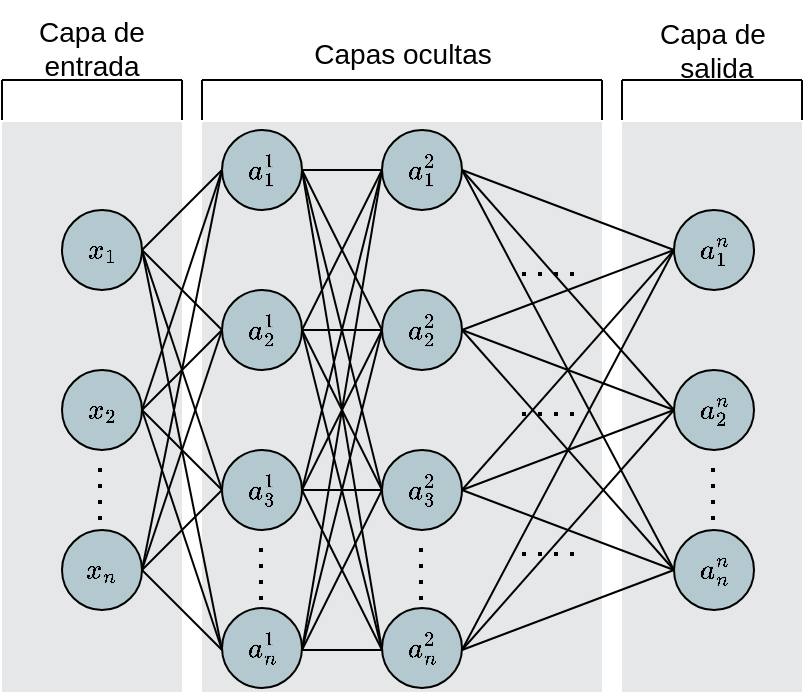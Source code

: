 <mxfile version="24.7.6">
  <diagram name="Page-1" id="iY9h923-xnfuU6ivVs_U">
    <mxGraphModel dx="817" dy="673" grid="1" gridSize="10" guides="1" tooltips="1" connect="1" arrows="1" fold="1" page="1" pageScale="1" pageWidth="70" pageHeight="120" math="1" shadow="0">
      <root>
        <mxCell id="0" />
        <mxCell id="1" parent="0" />
        <mxCell id="JzDGmX90MIqG7xjUh9-E-8" value="" style="rounded=0;whiteSpace=wrap;html=1;fillColor=#e6e7e8;strokeColor=none;" vertex="1" parent="1">
          <mxGeometry x="140" y="-295" width="90" height="285" as="geometry" />
        </mxCell>
        <mxCell id="JzDGmX90MIqG7xjUh9-E-7" value="" style="rounded=0;whiteSpace=wrap;html=1;fillColor=#e6e7e8;strokeColor=none;" vertex="1" parent="1">
          <mxGeometry x="-70" y="-295" width="200" height="285" as="geometry" />
        </mxCell>
        <mxCell id="JzDGmX90MIqG7xjUh9-E-6" value="" style="rounded=0;whiteSpace=wrap;html=1;fillColor=#e6e7e8;strokeColor=none;" vertex="1" parent="1">
          <mxGeometry x="-170" y="-295" width="90" height="285" as="geometry" />
        </mxCell>
        <mxCell id="hw2e2iY90Wc657Rlc0dh-1" value="$$a_n^1$$" style="ellipse;whiteSpace=wrap;html=1;aspect=fixed;fillColor=#b3c8cf;" parent="1" vertex="1">
          <mxGeometry x="-60" y="-52" width="40" height="40" as="geometry" />
        </mxCell>
        <mxCell id="hw2e2iY90Wc657Rlc0dh-2" value="$$a_3^1$$" style="ellipse;whiteSpace=wrap;html=1;aspect=fixed;fillColor=#b3c8cf;" parent="1" vertex="1">
          <mxGeometry x="-60" y="-131" width="40" height="40" as="geometry" />
        </mxCell>
        <mxCell id="hw2e2iY90Wc657Rlc0dh-3" value="$$a_2^1$$" style="ellipse;whiteSpace=wrap;html=1;aspect=fixed;fillColor=#b3c8cf;" parent="1" vertex="1">
          <mxGeometry x="-60" y="-211" width="40" height="40" as="geometry" />
        </mxCell>
        <mxCell id="hw2e2iY90Wc657Rlc0dh-4" value="$$a_1^1$$" style="ellipse;whiteSpace=wrap;html=1;aspect=fixed;fillColor=#b3c8cf;" parent="1" vertex="1">
          <mxGeometry x="-60" y="-291" width="40" height="40" as="geometry" />
        </mxCell>
        <mxCell id="hw2e2iY90Wc657Rlc0dh-5" value="$$x_n$$" style="ellipse;whiteSpace=wrap;html=1;aspect=fixed;fillColor=#b3c8cf;" parent="1" vertex="1">
          <mxGeometry x="-140" y="-91" width="40" height="40" as="geometry" />
        </mxCell>
        <mxCell id="hw2e2iY90Wc657Rlc0dh-6" value="$$x_2$$" style="ellipse;whiteSpace=wrap;html=1;aspect=fixed;fillColor=#b3c8cf;" parent="1" vertex="1">
          <mxGeometry x="-140" y="-171" width="40" height="40" as="geometry" />
        </mxCell>
        <mxCell id="hw2e2iY90Wc657Rlc0dh-7" value="$$x_1$$" style="ellipse;whiteSpace=wrap;html=1;aspect=fixed;fillColor=#b3c8cf;" parent="1" vertex="1">
          <mxGeometry x="-140" y="-251" width="40" height="40" as="geometry" />
        </mxCell>
        <mxCell id="hw2e2iY90Wc657Rlc0dh-8" value="$$a_n^2$$" style="ellipse;whiteSpace=wrap;html=1;aspect=fixed;fillColor=#b3c8cf;" parent="1" vertex="1">
          <mxGeometry x="20" y="-52" width="40" height="40" as="geometry" />
        </mxCell>
        <mxCell id="hw2e2iY90Wc657Rlc0dh-9" value="$$a_3^2$$" style="ellipse;whiteSpace=wrap;html=1;aspect=fixed;fillColor=#b3c8cf;" parent="1" vertex="1">
          <mxGeometry x="20" y="-131" width="40" height="40" as="geometry" />
        </mxCell>
        <mxCell id="hw2e2iY90Wc657Rlc0dh-10" value="$$a_2^2$$" style="ellipse;whiteSpace=wrap;html=1;aspect=fixed;fillColor=#b3c8cf;" parent="1" vertex="1">
          <mxGeometry x="20" y="-211" width="40" height="40" as="geometry" />
        </mxCell>
        <mxCell id="hw2e2iY90Wc657Rlc0dh-11" value="$$a_1^2$$" style="ellipse;whiteSpace=wrap;html=1;aspect=fixed;fillColor=#b3c8cf;" parent="1" vertex="1">
          <mxGeometry x="20" y="-291" width="40" height="40" as="geometry" />
        </mxCell>
        <mxCell id="hw2e2iY90Wc657Rlc0dh-12" value="$$a_1^n$$" style="ellipse;whiteSpace=wrap;html=1;aspect=fixed;fillColor=#b3c8cf;" parent="1" vertex="1">
          <mxGeometry x="166" y="-251" width="40" height="40" as="geometry" />
        </mxCell>
        <mxCell id="hw2e2iY90Wc657Rlc0dh-13" value="$$a_2^n$$" style="ellipse;whiteSpace=wrap;html=1;aspect=fixed;fillColor=#b3c8cf;" parent="1" vertex="1">
          <mxGeometry x="166" y="-171" width="40" height="40" as="geometry" />
        </mxCell>
        <mxCell id="hw2e2iY90Wc657Rlc0dh-14" value="" style="endArrow=none;html=1;rounded=0;exitX=1;exitY=0.5;exitDx=0;exitDy=0;entryX=0;entryY=0.5;entryDx=0;entryDy=0;endFill=0;" parent="1" source="hw2e2iY90Wc657Rlc0dh-7" target="hw2e2iY90Wc657Rlc0dh-4" edge="1">
          <mxGeometry width="50" height="50" relative="1" as="geometry">
            <mxPoint x="-100" y="-221" as="sourcePoint" />
            <mxPoint x="-50" y="-271" as="targetPoint" />
          </mxGeometry>
        </mxCell>
        <mxCell id="hw2e2iY90Wc657Rlc0dh-15" value="" style="endArrow=none;html=1;rounded=0;exitX=1;exitY=0.5;exitDx=0;exitDy=0;entryX=0;entryY=0.5;entryDx=0;entryDy=0;endFill=0;" parent="1" source="hw2e2iY90Wc657Rlc0dh-6" target="hw2e2iY90Wc657Rlc0dh-4" edge="1">
          <mxGeometry width="50" height="50" relative="1" as="geometry">
            <mxPoint x="-100" y="-151" as="sourcePoint" />
            <mxPoint x="-80" y="-231" as="targetPoint" />
          </mxGeometry>
        </mxCell>
        <mxCell id="hw2e2iY90Wc657Rlc0dh-16" value="" style="endArrow=none;html=1;rounded=0;exitX=1;exitY=0.5;exitDx=0;exitDy=0;entryX=0;entryY=0.5;entryDx=0;entryDy=0;endFill=0;" parent="1" source="hw2e2iY90Wc657Rlc0dh-5" target="hw2e2iY90Wc657Rlc0dh-4" edge="1">
          <mxGeometry width="50" height="50" relative="1" as="geometry">
            <mxPoint x="-100" y="-151" as="sourcePoint" />
            <mxPoint x="-60" y="-191" as="targetPoint" />
          </mxGeometry>
        </mxCell>
        <mxCell id="hw2e2iY90Wc657Rlc0dh-17" value="" style="endArrow=none;html=1;rounded=0;entryX=0;entryY=0.5;entryDx=0;entryDy=0;exitX=1;exitY=0.5;exitDx=0;exitDy=0;endFill=0;" parent="1" source="hw2e2iY90Wc657Rlc0dh-7" target="hw2e2iY90Wc657Rlc0dh-3" edge="1">
          <mxGeometry width="50" height="50" relative="1" as="geometry">
            <mxPoint x="-50" y="-121" as="sourcePoint" />
            <mxPoint y="-171" as="targetPoint" />
          </mxGeometry>
        </mxCell>
        <mxCell id="hw2e2iY90Wc657Rlc0dh-18" value="" style="endArrow=none;html=1;rounded=0;exitX=1;exitY=0.5;exitDx=0;exitDy=0;entryX=0;entryY=0.5;entryDx=0;entryDy=0;endFill=0;" parent="1" source="hw2e2iY90Wc657Rlc0dh-6" target="hw2e2iY90Wc657Rlc0dh-3" edge="1">
          <mxGeometry width="50" height="50" relative="1" as="geometry">
            <mxPoint x="-100" y="-141" as="sourcePoint" />
            <mxPoint x="-60" y="-181" as="targetPoint" />
          </mxGeometry>
        </mxCell>
        <mxCell id="hw2e2iY90Wc657Rlc0dh-19" value="" style="endArrow=none;html=1;rounded=0;exitX=1;exitY=0.5;exitDx=0;exitDy=0;entryX=0;entryY=0.5;entryDx=0;entryDy=0;endFill=0;" parent="1" source="hw2e2iY90Wc657Rlc0dh-5" target="hw2e2iY90Wc657Rlc0dh-3" edge="1">
          <mxGeometry width="50" height="50" relative="1" as="geometry">
            <mxPoint x="-90" y="-121" as="sourcePoint" />
            <mxPoint x="-50" y="-161" as="targetPoint" />
          </mxGeometry>
        </mxCell>
        <mxCell id="hw2e2iY90Wc657Rlc0dh-20" value="" style="endArrow=none;html=1;rounded=0;exitX=1;exitY=0.5;exitDx=0;exitDy=0;entryX=0;entryY=0.5;entryDx=0;entryDy=0;endFill=0;" parent="1" source="hw2e2iY90Wc657Rlc0dh-5" target="hw2e2iY90Wc657Rlc0dh-2" edge="1">
          <mxGeometry width="50" height="50" relative="1" as="geometry">
            <mxPoint x="-100" y="-51" as="sourcePoint" />
            <mxPoint x="-60" y="-91" as="targetPoint" />
          </mxGeometry>
        </mxCell>
        <mxCell id="hw2e2iY90Wc657Rlc0dh-21" value="" style="endArrow=none;html=1;rounded=0;exitX=1;exitY=0.5;exitDx=0;exitDy=0;entryX=0;entryY=0.5;entryDx=0;entryDy=0;endFill=0;" parent="1" source="hw2e2iY90Wc657Rlc0dh-7" target="hw2e2iY90Wc657Rlc0dh-2" edge="1">
          <mxGeometry width="50" height="50" relative="1" as="geometry">
            <mxPoint x="-80" y="-221" as="sourcePoint" />
            <mxPoint x="-40" y="-261" as="targetPoint" />
          </mxGeometry>
        </mxCell>
        <mxCell id="hw2e2iY90Wc657Rlc0dh-22" value="" style="endArrow=none;html=1;rounded=0;exitX=1;exitY=0.5;exitDx=0;exitDy=0;entryX=0;entryY=0.5;entryDx=0;entryDy=0;endFill=0;" parent="1" source="hw2e2iY90Wc657Rlc0dh-7" edge="1">
          <mxGeometry width="50" height="50" relative="1" as="geometry">
            <mxPoint x="-50" y="-221" as="sourcePoint" />
            <mxPoint x="-60.0" y="-31" as="targetPoint" />
          </mxGeometry>
        </mxCell>
        <mxCell id="hw2e2iY90Wc657Rlc0dh-23" value="" style="endArrow=none;html=1;rounded=0;exitX=1;exitY=0.5;exitDx=0;exitDy=0;entryX=0;entryY=0.5;entryDx=0;entryDy=0;endFill=0;" parent="1" source="hw2e2iY90Wc657Rlc0dh-5" edge="1">
          <mxGeometry width="50" height="50" relative="1" as="geometry">
            <mxPoint x="-90" y="-51" as="sourcePoint" />
            <mxPoint x="-60.0" y="-31" as="targetPoint" />
          </mxGeometry>
        </mxCell>
        <mxCell id="hw2e2iY90Wc657Rlc0dh-24" value="" style="endArrow=none;html=1;rounded=0;exitX=1;exitY=0.5;exitDx=0;exitDy=0;entryX=0;entryY=0.5;entryDx=0;entryDy=0;endFill=0;" parent="1" source="hw2e2iY90Wc657Rlc0dh-6" target="hw2e2iY90Wc657Rlc0dh-2" edge="1">
          <mxGeometry width="50" height="50" relative="1" as="geometry">
            <mxPoint x="-90" y="-141" as="sourcePoint" />
            <mxPoint x="-50" y="-181" as="targetPoint" />
          </mxGeometry>
        </mxCell>
        <mxCell id="hw2e2iY90Wc657Rlc0dh-25" value="" style="endArrow=none;html=1;rounded=0;exitX=1;exitY=0.5;exitDx=0;exitDy=0;entryX=0;entryY=0.5;entryDx=0;entryDy=0;endFill=0;" parent="1" source="hw2e2iY90Wc657Rlc0dh-6" edge="1">
          <mxGeometry width="50" height="50" relative="1" as="geometry">
            <mxPoint y="-131" as="sourcePoint" />
            <mxPoint x="-60.0" y="-31" as="targetPoint" />
          </mxGeometry>
        </mxCell>
        <mxCell id="hw2e2iY90Wc657Rlc0dh-26" value="" style="endArrow=none;html=1;rounded=0;entryX=0;entryY=0.5;entryDx=0;entryDy=0;exitX=1;exitY=0.5;exitDx=0;exitDy=0;" parent="1" source="hw2e2iY90Wc657Rlc0dh-4" target="hw2e2iY90Wc657Rlc0dh-11" edge="1">
          <mxGeometry width="50" height="50" relative="1" as="geometry">
            <mxPoint x="-40" y="-211" as="sourcePoint" />
            <mxPoint x="10" y="-261" as="targetPoint" />
          </mxGeometry>
        </mxCell>
        <mxCell id="hw2e2iY90Wc657Rlc0dh-27" value="" style="endArrow=none;html=1;rounded=0;entryX=0;entryY=0.5;entryDx=0;entryDy=0;exitX=1;exitY=0.5;exitDx=0;exitDy=0;" parent="1" source="hw2e2iY90Wc657Rlc0dh-4" target="hw2e2iY90Wc657Rlc0dh-10" edge="1">
          <mxGeometry width="50" height="50" relative="1" as="geometry">
            <mxPoint x="-10" y="-261" as="sourcePoint" />
            <mxPoint x="30" y="-261" as="targetPoint" />
          </mxGeometry>
        </mxCell>
        <mxCell id="hw2e2iY90Wc657Rlc0dh-28" value="" style="endArrow=none;html=1;rounded=0;entryX=0;entryY=0.5;entryDx=0;entryDy=0;exitX=1;exitY=0.5;exitDx=0;exitDy=0;" parent="1" source="hw2e2iY90Wc657Rlc0dh-4" target="hw2e2iY90Wc657Rlc0dh-9" edge="1">
          <mxGeometry width="50" height="50" relative="1" as="geometry">
            <mxPoint y="-251" as="sourcePoint" />
            <mxPoint x="40" y="-251" as="targetPoint" />
          </mxGeometry>
        </mxCell>
        <mxCell id="hw2e2iY90Wc657Rlc0dh-29" value="" style="endArrow=none;html=1;rounded=0;entryX=0;entryY=0.5;entryDx=0;entryDy=0;exitX=1;exitY=0.5;exitDx=0;exitDy=0;" parent="1" source="hw2e2iY90Wc657Rlc0dh-4" edge="1">
          <mxGeometry width="50" height="50" relative="1" as="geometry">
            <mxPoint x="10" y="-241" as="sourcePoint" />
            <mxPoint x="20" y="-31" as="targetPoint" />
          </mxGeometry>
        </mxCell>
        <mxCell id="hw2e2iY90Wc657Rlc0dh-30" value="" style="endArrow=none;html=1;rounded=0;entryX=0;entryY=0.5;entryDx=0;entryDy=0;exitX=1;exitY=0.5;exitDx=0;exitDy=0;" parent="1" source="hw2e2iY90Wc657Rlc0dh-3" target="hw2e2iY90Wc657Rlc0dh-11" edge="1">
          <mxGeometry width="50" height="50" relative="1" as="geometry">
            <mxPoint x="-10" y="-191.5" as="sourcePoint" />
            <mxPoint x="30" y="-191.5" as="targetPoint" />
          </mxGeometry>
        </mxCell>
        <mxCell id="hw2e2iY90Wc657Rlc0dh-31" value="" style="endArrow=none;html=1;rounded=0;exitX=1;exitY=0.5;exitDx=0;exitDy=0;entryX=0;entryY=0.5;entryDx=0;entryDy=0;" parent="1" source="hw2e2iY90Wc657Rlc0dh-3" target="hw2e2iY90Wc657Rlc0dh-10" edge="1">
          <mxGeometry width="50" height="50" relative="1" as="geometry">
            <mxPoint x="-10" y="-191.5" as="sourcePoint" />
            <mxPoint y="-191" as="targetPoint" />
          </mxGeometry>
        </mxCell>
        <mxCell id="hw2e2iY90Wc657Rlc0dh-32" value="" style="endArrow=none;html=1;rounded=0;entryX=0;entryY=0.5;entryDx=0;entryDy=0;exitX=1;exitY=0.5;exitDx=0;exitDy=0;" parent="1" source="hw2e2iY90Wc657Rlc0dh-3" target="hw2e2iY90Wc657Rlc0dh-9" edge="1">
          <mxGeometry width="50" height="50" relative="1" as="geometry">
            <mxPoint x="-10" y="-172" as="sourcePoint" />
            <mxPoint x="30" y="-172" as="targetPoint" />
          </mxGeometry>
        </mxCell>
        <mxCell id="hw2e2iY90Wc657Rlc0dh-33" value="" style="endArrow=none;html=1;rounded=0;entryX=0;entryY=0.5;entryDx=0;entryDy=0;exitX=1;exitY=0.5;exitDx=0;exitDy=0;" parent="1" source="hw2e2iY90Wc657Rlc0dh-3" edge="1">
          <mxGeometry width="50" height="50" relative="1" as="geometry">
            <mxPoint x="50" y="-201" as="sourcePoint" />
            <mxPoint x="20" y="-31" as="targetPoint" />
          </mxGeometry>
        </mxCell>
        <mxCell id="hw2e2iY90Wc657Rlc0dh-34" value="" style="endArrow=none;html=1;rounded=0;entryX=0;entryY=0.5;entryDx=0;entryDy=0;exitX=1;exitY=0.5;exitDx=0;exitDy=0;" parent="1" source="hw2e2iY90Wc657Rlc0dh-2" target="hw2e2iY90Wc657Rlc0dh-11" edge="1">
          <mxGeometry width="50" height="50" relative="1" as="geometry">
            <mxPoint x="-10" y="-111.5" as="sourcePoint" />
            <mxPoint x="30" y="-111.5" as="targetPoint" />
          </mxGeometry>
        </mxCell>
        <mxCell id="hw2e2iY90Wc657Rlc0dh-35" value="" style="endArrow=none;html=1;rounded=0;entryX=0;entryY=0.5;entryDx=0;entryDy=0;exitX=1;exitY=0.5;exitDx=0;exitDy=0;" parent="1" source="hw2e2iY90Wc657Rlc0dh-2" target="hw2e2iY90Wc657Rlc0dh-10" edge="1">
          <mxGeometry width="50" height="50" relative="1" as="geometry">
            <mxPoint x="-10" y="-97" as="sourcePoint" />
            <mxPoint x="30" y="-97" as="targetPoint" />
          </mxGeometry>
        </mxCell>
        <mxCell id="hw2e2iY90Wc657Rlc0dh-36" value="" style="endArrow=none;html=1;rounded=0;exitX=1;exitY=0.5;exitDx=0;exitDy=0;entryX=0;entryY=0.5;entryDx=0;entryDy=0;" parent="1" source="hw2e2iY90Wc657Rlc0dh-2" target="hw2e2iY90Wc657Rlc0dh-9" edge="1">
          <mxGeometry width="50" height="50" relative="1" as="geometry">
            <mxPoint x="10" y="-96" as="sourcePoint" />
            <mxPoint x="40" y="-71" as="targetPoint" />
          </mxGeometry>
        </mxCell>
        <mxCell id="hw2e2iY90Wc657Rlc0dh-37" value="" style="endArrow=none;html=1;rounded=0;entryX=0;entryY=0.5;entryDx=0;entryDy=0;exitX=1;exitY=0.5;exitDx=0;exitDy=0;" parent="1" source="hw2e2iY90Wc657Rlc0dh-2" edge="1">
          <mxGeometry width="50" height="50" relative="1" as="geometry">
            <mxPoint x="-10" y="-81" as="sourcePoint" />
            <mxPoint x="20" y="-31" as="targetPoint" />
          </mxGeometry>
        </mxCell>
        <mxCell id="hw2e2iY90Wc657Rlc0dh-38" value="" style="endArrow=none;html=1;rounded=0;entryX=0;entryY=0.5;entryDx=0;entryDy=0;exitX=1;exitY=0.5;exitDx=0;exitDy=0;" parent="1" target="hw2e2iY90Wc657Rlc0dh-11" edge="1">
          <mxGeometry width="50" height="50" relative="1" as="geometry">
            <mxPoint x="-20.0" y="-31" as="sourcePoint" />
            <mxPoint x="30" y="-31.5" as="targetPoint" />
          </mxGeometry>
        </mxCell>
        <mxCell id="hw2e2iY90Wc657Rlc0dh-39" value="" style="endArrow=none;html=1;rounded=0;entryX=0;entryY=0.5;entryDx=0;entryDy=0;exitX=1;exitY=0.5;exitDx=0;exitDy=0;" parent="1" target="hw2e2iY90Wc657Rlc0dh-10" edge="1">
          <mxGeometry width="50" height="50" relative="1" as="geometry">
            <mxPoint x="-20.0" y="-31" as="sourcePoint" />
            <mxPoint x="30" y="-31.5" as="targetPoint" />
          </mxGeometry>
        </mxCell>
        <mxCell id="hw2e2iY90Wc657Rlc0dh-40" value="" style="endArrow=none;html=1;rounded=0;entryX=0;entryY=0.5;entryDx=0;entryDy=0;exitX=1;exitY=0.5;exitDx=0;exitDy=0;" parent="1" target="hw2e2iY90Wc657Rlc0dh-9" edge="1">
          <mxGeometry width="50" height="50" relative="1" as="geometry">
            <mxPoint x="-20.0" y="-31" as="sourcePoint" />
            <mxPoint x="30" y="-31.5" as="targetPoint" />
          </mxGeometry>
        </mxCell>
        <mxCell id="hw2e2iY90Wc657Rlc0dh-41" value="" style="endArrow=none;html=1;rounded=0;entryX=0;entryY=0.5;entryDx=0;entryDy=0;exitX=1;exitY=0.5;exitDx=0;exitDy=0;" parent="1" edge="1">
          <mxGeometry width="50" height="50" relative="1" as="geometry">
            <mxPoint x="-20.0" y="-31" as="sourcePoint" />
            <mxPoint x="20" y="-31" as="targetPoint" />
          </mxGeometry>
        </mxCell>
        <mxCell id="hw2e2iY90Wc657Rlc0dh-42" value="" style="endArrow=none;html=1;rounded=0;entryX=0;entryY=0.5;entryDx=0;entryDy=0;exitX=1;exitY=0.5;exitDx=0;exitDy=0;" parent="1" source="hw2e2iY90Wc657Rlc0dh-11" target="hw2e2iY90Wc657Rlc0dh-12" edge="1">
          <mxGeometry width="50" height="50" relative="1" as="geometry">
            <mxPoint x="75" y="-271.5" as="sourcePoint" />
            <mxPoint x="115" y="-271.5" as="targetPoint" />
          </mxGeometry>
        </mxCell>
        <mxCell id="hw2e2iY90Wc657Rlc0dh-43" value="" style="endArrow=none;html=1;rounded=0;entryX=0;entryY=0.5;entryDx=0;entryDy=0;exitX=1;exitY=0.5;exitDx=0;exitDy=0;" parent="1" source="hw2e2iY90Wc657Rlc0dh-11" target="hw2e2iY90Wc657Rlc0dh-13" edge="1">
          <mxGeometry width="50" height="50" relative="1" as="geometry">
            <mxPoint x="100" y="-261" as="sourcePoint" />
            <mxPoint x="140" y="-261" as="targetPoint" />
          </mxGeometry>
        </mxCell>
        <mxCell id="hw2e2iY90Wc657Rlc0dh-44" value="" style="endArrow=none;html=1;rounded=0;entryX=0;entryY=0.5;entryDx=0;entryDy=0;exitX=1;exitY=0.5;exitDx=0;exitDy=0;" parent="1" source="hw2e2iY90Wc657Rlc0dh-10" target="hw2e2iY90Wc657Rlc0dh-12" edge="1">
          <mxGeometry width="50" height="50" relative="1" as="geometry">
            <mxPoint x="150" y="-151.5" as="sourcePoint" />
            <mxPoint x="190" y="-151.5" as="targetPoint" />
          </mxGeometry>
        </mxCell>
        <mxCell id="hw2e2iY90Wc657Rlc0dh-45" value="" style="endArrow=none;html=1;rounded=0;entryX=0;entryY=0.5;entryDx=0;entryDy=0;exitX=1;exitY=0.5;exitDx=0;exitDy=0;" parent="1" source="hw2e2iY90Wc657Rlc0dh-10" target="hw2e2iY90Wc657Rlc0dh-13" edge="1">
          <mxGeometry width="50" height="50" relative="1" as="geometry">
            <mxPoint x="170" y="-81" as="sourcePoint" />
            <mxPoint x="210" y="-81" as="targetPoint" />
          </mxGeometry>
        </mxCell>
        <mxCell id="hw2e2iY90Wc657Rlc0dh-46" value="" style="endArrow=none;html=1;rounded=0;entryX=0;entryY=0.5;entryDx=0;entryDy=0;exitX=1;exitY=0.5;exitDx=0;exitDy=0;" parent="1" source="hw2e2iY90Wc657Rlc0dh-9" target="hw2e2iY90Wc657Rlc0dh-12" edge="1">
          <mxGeometry width="50" height="50" relative="1" as="geometry">
            <mxPoint x="75" y="-71.5" as="sourcePoint" />
            <mxPoint x="115" y="-71.5" as="targetPoint" />
          </mxGeometry>
        </mxCell>
        <mxCell id="hw2e2iY90Wc657Rlc0dh-47" value="" style="endArrow=none;html=1;rounded=0;entryX=0;entryY=0.5;entryDx=0;entryDy=0;exitX=1;exitY=0.5;exitDx=0;exitDy=0;" parent="1" source="hw2e2iY90Wc657Rlc0dh-9" target="hw2e2iY90Wc657Rlc0dh-13" edge="1">
          <mxGeometry width="50" height="50" relative="1" as="geometry">
            <mxPoint x="190" y="-61" as="sourcePoint" />
            <mxPoint x="230" y="-61" as="targetPoint" />
          </mxGeometry>
        </mxCell>
        <mxCell id="hw2e2iY90Wc657Rlc0dh-48" value="" style="endArrow=none;html=1;rounded=0;entryX=0;entryY=0.5;entryDx=0;entryDy=0;exitX=1;exitY=0.5;exitDx=0;exitDy=0;" parent="1" target="hw2e2iY90Wc657Rlc0dh-13" edge="1">
          <mxGeometry width="50" height="50" relative="1" as="geometry">
            <mxPoint x="60" y="-31" as="sourcePoint" />
            <mxPoint x="240" y="-51" as="targetPoint" />
          </mxGeometry>
        </mxCell>
        <mxCell id="hw2e2iY90Wc657Rlc0dh-49" value="" style="endArrow=none;html=1;rounded=0;entryX=0;entryY=0.5;entryDx=0;entryDy=0;exitX=1;exitY=0.5;exitDx=0;exitDy=0;" parent="1" target="hw2e2iY90Wc657Rlc0dh-12" edge="1">
          <mxGeometry width="50" height="50" relative="1" as="geometry">
            <mxPoint x="60" y="-31" as="sourcePoint" />
            <mxPoint x="140" y="-21" as="targetPoint" />
          </mxGeometry>
        </mxCell>
        <mxCell id="hw2e2iY90Wc657Rlc0dh-53" value="&lt;font style=&quot;font-size: 14px;&quot;&gt;Capas ocultas&lt;/font&gt;" style="text;html=1;align=center;verticalAlign=middle;resizable=0;points=[];autosize=1;strokeColor=none;fillColor=none;" parent="1" vertex="1">
          <mxGeometry x="-25" y="-344" width="110" height="30" as="geometry" />
        </mxCell>
        <mxCell id="hw2e2iY90Wc657Rlc0dh-61" value="" style="group;strokeColor=none;rounded=0;" parent="1" vertex="1" connectable="0">
          <mxGeometry x="-170" y="-316" width="90" height="20" as="geometry" />
        </mxCell>
        <mxCell id="hw2e2iY90Wc657Rlc0dh-62" value="" style="endArrow=none;html=1;rounded=0;" parent="hw2e2iY90Wc657Rlc0dh-61" edge="1">
          <mxGeometry width="50" height="50" relative="1" as="geometry">
            <mxPoint as="sourcePoint" />
            <mxPoint x="90" as="targetPoint" />
          </mxGeometry>
        </mxCell>
        <mxCell id="hw2e2iY90Wc657Rlc0dh-63" value="" style="endArrow=none;html=1;rounded=0;" parent="hw2e2iY90Wc657Rlc0dh-61" edge="1">
          <mxGeometry width="50" height="50" relative="1" as="geometry">
            <mxPoint y="20" as="sourcePoint" />
            <mxPoint as="targetPoint" />
          </mxGeometry>
        </mxCell>
        <mxCell id="hw2e2iY90Wc657Rlc0dh-64" value="" style="endArrow=none;html=1;rounded=0;" parent="hw2e2iY90Wc657Rlc0dh-61" edge="1">
          <mxGeometry width="50" height="50" relative="1" as="geometry">
            <mxPoint x="90" y="20" as="sourcePoint" />
            <mxPoint x="90" as="targetPoint" />
          </mxGeometry>
        </mxCell>
        <mxCell id="hw2e2iY90Wc657Rlc0dh-65" value="" style="group;strokeColor=none;rounded=0;" parent="1" vertex="1" connectable="0">
          <mxGeometry x="-70" y="-316" width="200" height="20" as="geometry" />
        </mxCell>
        <mxCell id="hw2e2iY90Wc657Rlc0dh-66" value="" style="endArrow=none;html=1;rounded=0;" parent="hw2e2iY90Wc657Rlc0dh-65" edge="1">
          <mxGeometry width="50" height="50" relative="1" as="geometry">
            <mxPoint as="sourcePoint" />
            <mxPoint x="200.0" as="targetPoint" />
          </mxGeometry>
        </mxCell>
        <mxCell id="hw2e2iY90Wc657Rlc0dh-67" value="" style="endArrow=none;html=1;rounded=0;" parent="hw2e2iY90Wc657Rlc0dh-65" edge="1">
          <mxGeometry width="50" height="50" relative="1" as="geometry">
            <mxPoint y="20" as="sourcePoint" />
            <mxPoint as="targetPoint" />
          </mxGeometry>
        </mxCell>
        <mxCell id="hw2e2iY90Wc657Rlc0dh-68" value="" style="endArrow=none;html=1;rounded=0;" parent="hw2e2iY90Wc657Rlc0dh-65" edge="1">
          <mxGeometry width="50" height="50" relative="1" as="geometry">
            <mxPoint x="200.0" y="20" as="sourcePoint" />
            <mxPoint x="200.0" as="targetPoint" />
          </mxGeometry>
        </mxCell>
        <mxCell id="hw2e2iY90Wc657Rlc0dh-69" value="$$a_n^n$$" style="ellipse;whiteSpace=wrap;html=1;aspect=fixed;fillColor=#b3c8cf;" parent="1" vertex="1">
          <mxGeometry x="166" y="-91" width="40" height="40" as="geometry" />
        </mxCell>
        <mxCell id="hw2e2iY90Wc657Rlc0dh-70" value="" style="endArrow=none;html=1;rounded=0;entryX=1;entryY=0.5;entryDx=0;entryDy=0;exitX=0;exitY=0.5;exitDx=0;exitDy=0;" parent="1" source="hw2e2iY90Wc657Rlc0dh-69" target="hw2e2iY90Wc657Rlc0dh-11" edge="1">
          <mxGeometry width="50" height="50" relative="1" as="geometry">
            <mxPoint y="-149" as="sourcePoint" />
            <mxPoint x="50" y="-199" as="targetPoint" />
          </mxGeometry>
        </mxCell>
        <mxCell id="hw2e2iY90Wc657Rlc0dh-71" value="" style="endArrow=none;html=1;rounded=0;entryX=1;entryY=0.5;entryDx=0;entryDy=0;exitX=0;exitY=0.5;exitDx=0;exitDy=0;" parent="1" source="hw2e2iY90Wc657Rlc0dh-69" target="hw2e2iY90Wc657Rlc0dh-10" edge="1">
          <mxGeometry width="50" height="50" relative="1" as="geometry">
            <mxPoint y="-149" as="sourcePoint" />
            <mxPoint x="50" y="-199" as="targetPoint" />
          </mxGeometry>
        </mxCell>
        <mxCell id="hw2e2iY90Wc657Rlc0dh-72" value="" style="endArrow=none;html=1;rounded=0;entryX=1;entryY=0.5;entryDx=0;entryDy=0;exitX=0;exitY=0.5;exitDx=0;exitDy=0;" parent="1" source="hw2e2iY90Wc657Rlc0dh-69" target="hw2e2iY90Wc657Rlc0dh-9" edge="1">
          <mxGeometry width="50" height="50" relative="1" as="geometry">
            <mxPoint y="-149" as="sourcePoint" />
            <mxPoint x="50" y="-199" as="targetPoint" />
          </mxGeometry>
        </mxCell>
        <mxCell id="hw2e2iY90Wc657Rlc0dh-73" value="" style="endArrow=none;html=1;rounded=0;entryX=1;entryY=0.5;entryDx=0;entryDy=0;exitX=0;exitY=0.5;exitDx=0;exitDy=0;" parent="1" source="hw2e2iY90Wc657Rlc0dh-69" edge="1">
          <mxGeometry width="50" height="50" relative="1" as="geometry">
            <mxPoint y="-149" as="sourcePoint" />
            <mxPoint x="60" y="-31" as="targetPoint" />
          </mxGeometry>
        </mxCell>
        <mxCell id="hw2e2iY90Wc657Rlc0dh-74" value="" style="endArrow=none;dashed=1;html=1;dashPattern=1 3;strokeWidth=2;rounded=0;" parent="1" edge="1">
          <mxGeometry width="50" height="50" relative="1" as="geometry">
            <mxPoint x="-121" y="-96" as="sourcePoint" />
            <mxPoint x="-121" y="-126" as="targetPoint" />
          </mxGeometry>
        </mxCell>
        <mxCell id="hw2e2iY90Wc657Rlc0dh-75" value="" style="endArrow=none;dashed=1;html=1;dashPattern=1 3;strokeWidth=2;rounded=0;" parent="1" edge="1">
          <mxGeometry width="50" height="50" relative="1" as="geometry">
            <mxPoint x="39.5" y="-56" as="sourcePoint" />
            <mxPoint x="39.5" y="-86" as="targetPoint" />
          </mxGeometry>
        </mxCell>
        <mxCell id="hw2e2iY90Wc657Rlc0dh-76" value="" style="endArrow=none;dashed=1;html=1;dashPattern=1 3;strokeWidth=2;rounded=0;" parent="1" edge="1">
          <mxGeometry width="50" height="50" relative="1" as="geometry">
            <mxPoint x="-40.5" y="-56" as="sourcePoint" />
            <mxPoint x="-40.5" y="-86" as="targetPoint" />
          </mxGeometry>
        </mxCell>
        <mxCell id="hw2e2iY90Wc657Rlc0dh-77" value="" style="endArrow=none;dashed=1;html=1;dashPattern=1 3;strokeWidth=2;rounded=0;" parent="1" edge="1">
          <mxGeometry width="50" height="50" relative="1" as="geometry">
            <mxPoint x="185.5" y="-96" as="sourcePoint" />
            <mxPoint x="185.5" y="-126" as="targetPoint" />
          </mxGeometry>
        </mxCell>
        <mxCell id="hw2e2iY90Wc657Rlc0dh-78" value="" style="endArrow=none;dashed=1;html=1;dashPattern=1 3;strokeWidth=2;rounded=0;" parent="1" edge="1">
          <mxGeometry width="50" height="50" relative="1" as="geometry">
            <mxPoint x="90" y="-219" as="sourcePoint" />
            <mxPoint x="120" y="-219" as="targetPoint" />
          </mxGeometry>
        </mxCell>
        <mxCell id="hw2e2iY90Wc657Rlc0dh-79" value="" style="endArrow=none;dashed=1;html=1;dashPattern=1 3;strokeWidth=2;rounded=0;" parent="1" edge="1">
          <mxGeometry width="50" height="50" relative="1" as="geometry">
            <mxPoint x="90" y="-149" as="sourcePoint" />
            <mxPoint x="120" y="-149" as="targetPoint" />
          </mxGeometry>
        </mxCell>
        <mxCell id="hw2e2iY90Wc657Rlc0dh-80" value="" style="endArrow=none;dashed=1;html=1;dashPattern=1 3;strokeWidth=2;rounded=0;" parent="1" edge="1">
          <mxGeometry width="50" height="50" relative="1" as="geometry">
            <mxPoint x="90" y="-79" as="sourcePoint" />
            <mxPoint x="120" y="-79" as="targetPoint" />
          </mxGeometry>
        </mxCell>
        <mxCell id="8lVOH1IRJykYIdRCJ0HZ-1" value="&lt;font style=&quot;font-size: 14px;&quot;&gt;Capa de entrada&lt;br&gt;&lt;/font&gt;" style="text;html=1;align=center;verticalAlign=middle;whiteSpace=wrap;rounded=0;" parent="1" vertex="1">
          <mxGeometry x="-155" y="-347" width="60" height="30" as="geometry" />
        </mxCell>
        <mxCell id="JzDGmX90MIqG7xjUh9-E-1" value="" style="group;strokeColor=none;rounded=0;" vertex="1" connectable="0" parent="1">
          <mxGeometry x="140" y="-316" width="90" height="20" as="geometry" />
        </mxCell>
        <mxCell id="JzDGmX90MIqG7xjUh9-E-2" value="" style="endArrow=none;html=1;rounded=0;" edge="1" parent="JzDGmX90MIqG7xjUh9-E-1">
          <mxGeometry width="50" height="50" relative="1" as="geometry">
            <mxPoint as="sourcePoint" />
            <mxPoint x="90" as="targetPoint" />
          </mxGeometry>
        </mxCell>
        <mxCell id="JzDGmX90MIqG7xjUh9-E-3" value="" style="endArrow=none;html=1;rounded=0;" edge="1" parent="JzDGmX90MIqG7xjUh9-E-1">
          <mxGeometry width="50" height="50" relative="1" as="geometry">
            <mxPoint y="20" as="sourcePoint" />
            <mxPoint as="targetPoint" />
          </mxGeometry>
        </mxCell>
        <mxCell id="JzDGmX90MIqG7xjUh9-E-4" value="" style="endArrow=none;html=1;rounded=0;" edge="1" parent="JzDGmX90MIqG7xjUh9-E-1">
          <mxGeometry width="50" height="50" relative="1" as="geometry">
            <mxPoint x="90" y="20" as="sourcePoint" />
            <mxPoint x="90" as="targetPoint" />
          </mxGeometry>
        </mxCell>
        <mxCell id="JzDGmX90MIqG7xjUh9-E-5" value="&lt;div&gt;&lt;font style=&quot;font-size: 14px;&quot;&gt;Capa de&lt;/font&gt;&lt;/div&gt;&lt;div&gt;&lt;font style=&quot;font-size: 14px;&quot;&gt;&amp;nbsp;salida&lt;/font&gt;&lt;/div&gt;" style="text;html=1;align=center;verticalAlign=middle;resizable=0;points=[];autosize=1;strokeColor=none;fillColor=none;" vertex="1" parent="1">
          <mxGeometry x="145" y="-356" width="80" height="50" as="geometry" />
        </mxCell>
      </root>
    </mxGraphModel>
  </diagram>
</mxfile>
